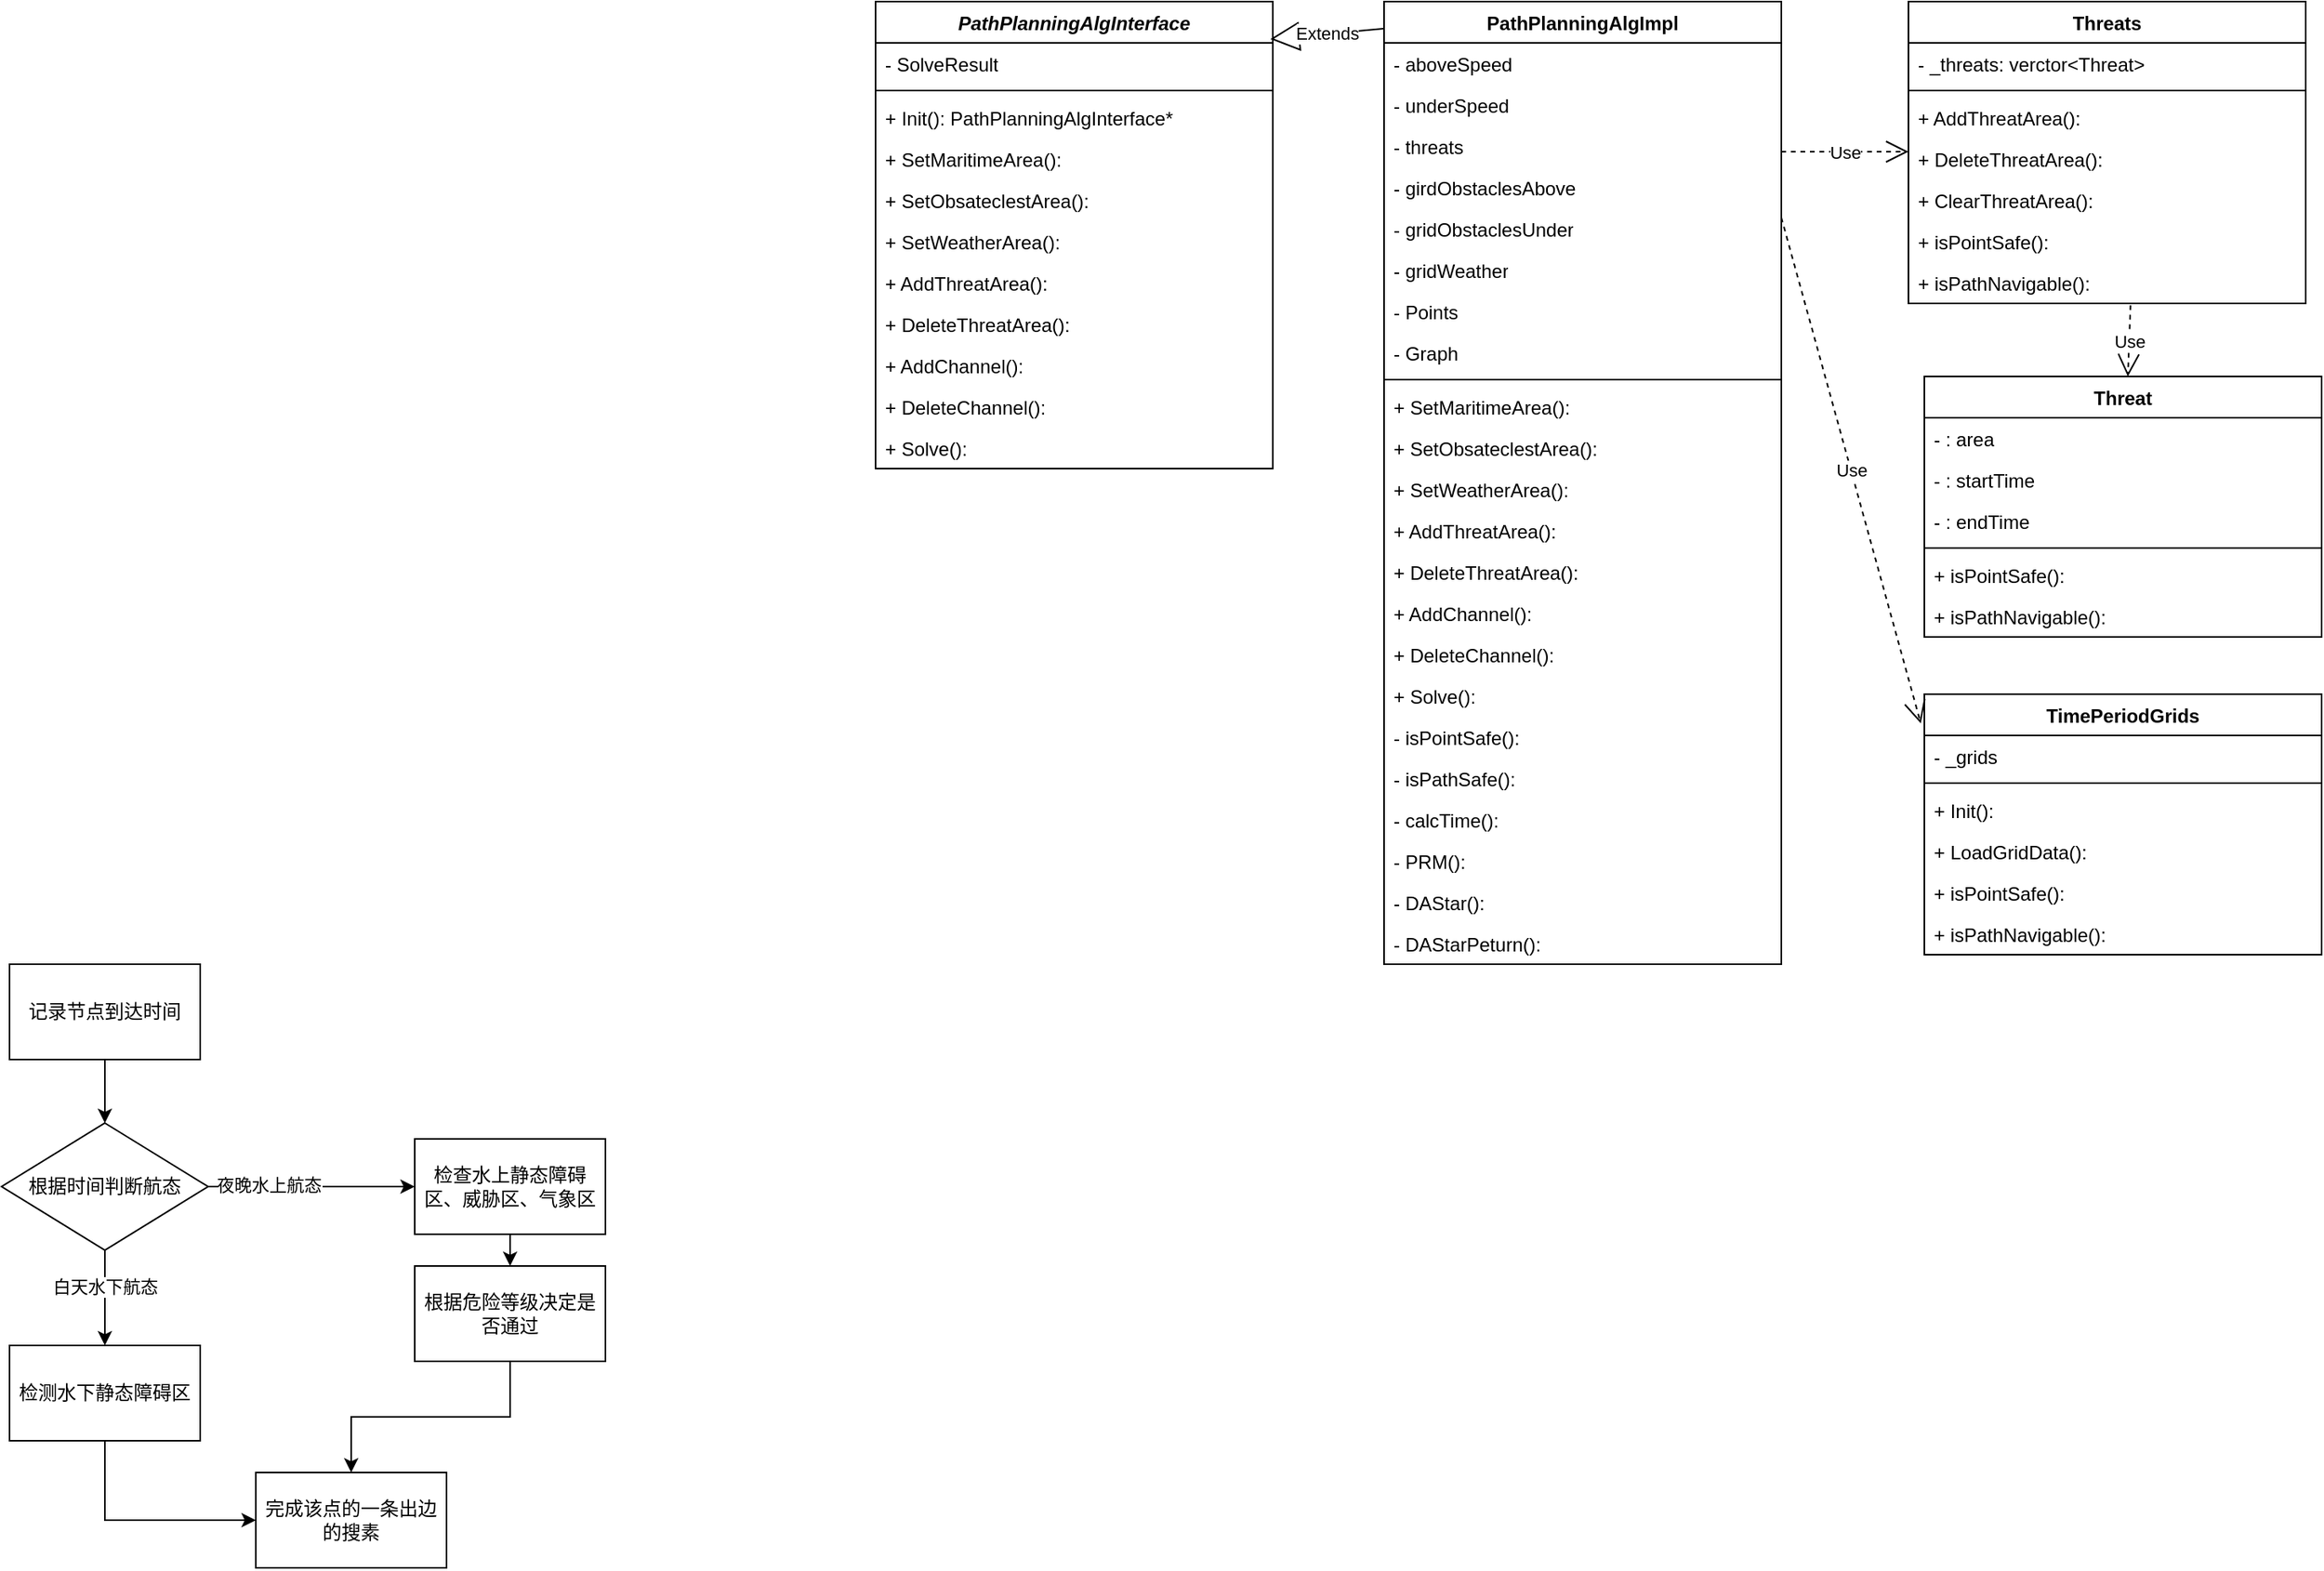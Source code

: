 <mxfile version="24.2.0" type="github">
  <diagram id="prtHgNgQTEPvFCAcTncT" name="Page-1">
    <mxGraphModel dx="2069" dy="587" grid="1" gridSize="10" guides="1" tooltips="1" connect="1" arrows="1" fold="1" page="1" pageScale="1" pageWidth="827" pageHeight="1169" math="0" shadow="0">
      <root>
        <mxCell id="0" />
        <mxCell id="1" parent="0" />
        <mxCell id="RcGWIeapa8aoR4nyQcu3-31" value="Threats" style="swimlane;fontStyle=1;align=center;verticalAlign=top;childLayout=stackLayout;horizontal=1;startSize=26;horizontalStack=0;resizeParent=1;resizeParentMax=0;resizeLast=0;collapsible=1;marginBottom=0;whiteSpace=wrap;html=1;" parent="1" vertex="1">
          <mxGeometry x="600" y="24" width="250" height="190" as="geometry" />
        </mxCell>
        <mxCell id="RcGWIeapa8aoR4nyQcu3-32" value="- _threats: verctor&amp;lt;Threat&amp;gt;" style="text;strokeColor=none;fillColor=none;align=left;verticalAlign=top;spacingLeft=4;spacingRight=4;overflow=hidden;rotatable=0;points=[[0,0.5],[1,0.5]];portConstraint=eastwest;whiteSpace=wrap;html=1;" parent="RcGWIeapa8aoR4nyQcu3-31" vertex="1">
          <mxGeometry y="26" width="250" height="26" as="geometry" />
        </mxCell>
        <mxCell id="RcGWIeapa8aoR4nyQcu3-33" value="" style="line;strokeWidth=1;fillColor=none;align=left;verticalAlign=middle;spacingTop=-1;spacingLeft=3;spacingRight=3;rotatable=0;labelPosition=right;points=[];portConstraint=eastwest;strokeColor=inherit;" parent="RcGWIeapa8aoR4nyQcu3-31" vertex="1">
          <mxGeometry y="52" width="250" height="8" as="geometry" />
        </mxCell>
        <mxCell id="RcGWIeapa8aoR4nyQcu3-34" value="+ AddThreatArea():&amp;nbsp;" style="text;strokeColor=none;fillColor=none;align=left;verticalAlign=top;spacingLeft=4;spacingRight=4;overflow=hidden;rotatable=0;points=[[0,0.5],[1,0.5]];portConstraint=eastwest;whiteSpace=wrap;html=1;" parent="RcGWIeapa8aoR4nyQcu3-31" vertex="1">
          <mxGeometry y="60" width="250" height="26" as="geometry" />
        </mxCell>
        <mxCell id="RcGWIeapa8aoR4nyQcu3-35" value="+ DeleteThreatArea():&amp;nbsp;" style="text;strokeColor=none;fillColor=none;align=left;verticalAlign=top;spacingLeft=4;spacingRight=4;overflow=hidden;rotatable=0;points=[[0,0.5],[1,0.5]];portConstraint=eastwest;whiteSpace=wrap;html=1;" parent="RcGWIeapa8aoR4nyQcu3-31" vertex="1">
          <mxGeometry y="86" width="250" height="26" as="geometry" />
        </mxCell>
        <mxCell id="RcGWIeapa8aoR4nyQcu3-36" value="+ ClearThreatArea():&amp;nbsp;" style="text;strokeColor=none;fillColor=none;align=left;verticalAlign=top;spacingLeft=4;spacingRight=4;overflow=hidden;rotatable=0;points=[[0,0.5],[1,0.5]];portConstraint=eastwest;whiteSpace=wrap;html=1;" parent="RcGWIeapa8aoR4nyQcu3-31" vertex="1">
          <mxGeometry y="112" width="250" height="26" as="geometry" />
        </mxCell>
        <mxCell id="RcGWIeapa8aoR4nyQcu3-37" value="+ isPointSafe():&amp;nbsp;" style="text;strokeColor=none;fillColor=none;align=left;verticalAlign=top;spacingLeft=4;spacingRight=4;overflow=hidden;rotatable=0;points=[[0,0.5],[1,0.5]];portConstraint=eastwest;whiteSpace=wrap;html=1;" parent="RcGWIeapa8aoR4nyQcu3-31" vertex="1">
          <mxGeometry y="138" width="250" height="26" as="geometry" />
        </mxCell>
        <mxCell id="RcGWIeapa8aoR4nyQcu3-38" value="+ isPathNavigable():&amp;nbsp;" style="text;strokeColor=none;fillColor=none;align=left;verticalAlign=top;spacingLeft=4;spacingRight=4;overflow=hidden;rotatable=0;points=[[0,0.5],[1,0.5]];portConstraint=eastwest;whiteSpace=wrap;html=1;" parent="RcGWIeapa8aoR4nyQcu3-31" vertex="1">
          <mxGeometry y="164" width="250" height="26" as="geometry" />
        </mxCell>
        <mxCell id="RcGWIeapa8aoR4nyQcu3-40" value="Threat" style="swimlane;fontStyle=1;align=center;verticalAlign=top;childLayout=stackLayout;horizontal=1;startSize=26;horizontalStack=0;resizeParent=1;resizeParentMax=0;resizeLast=0;collapsible=1;marginBottom=0;whiteSpace=wrap;html=1;" parent="1" vertex="1">
          <mxGeometry x="610" y="260" width="250" height="164" as="geometry" />
        </mxCell>
        <mxCell id="RcGWIeapa8aoR4nyQcu3-41" value="- : area" style="text;strokeColor=none;fillColor=none;align=left;verticalAlign=top;spacingLeft=4;spacingRight=4;overflow=hidden;rotatable=0;points=[[0,0.5],[1,0.5]];portConstraint=eastwest;whiteSpace=wrap;html=1;" parent="RcGWIeapa8aoR4nyQcu3-40" vertex="1">
          <mxGeometry y="26" width="250" height="26" as="geometry" />
        </mxCell>
        <mxCell id="RcGWIeapa8aoR4nyQcu3-57" value="- : startTime" style="text;strokeColor=none;fillColor=none;align=left;verticalAlign=top;spacingLeft=4;spacingRight=4;overflow=hidden;rotatable=0;points=[[0,0.5],[1,0.5]];portConstraint=eastwest;whiteSpace=wrap;html=1;" parent="RcGWIeapa8aoR4nyQcu3-40" vertex="1">
          <mxGeometry y="52" width="250" height="26" as="geometry" />
        </mxCell>
        <mxCell id="RcGWIeapa8aoR4nyQcu3-58" value="- : endTime" style="text;strokeColor=none;fillColor=none;align=left;verticalAlign=top;spacingLeft=4;spacingRight=4;overflow=hidden;rotatable=0;points=[[0,0.5],[1,0.5]];portConstraint=eastwest;whiteSpace=wrap;html=1;" parent="RcGWIeapa8aoR4nyQcu3-40" vertex="1">
          <mxGeometry y="78" width="250" height="26" as="geometry" />
        </mxCell>
        <mxCell id="RcGWIeapa8aoR4nyQcu3-42" value="" style="line;strokeWidth=1;fillColor=none;align=left;verticalAlign=middle;spacingTop=-1;spacingLeft=3;spacingRight=3;rotatable=0;labelPosition=right;points=[];portConstraint=eastwest;strokeColor=inherit;" parent="RcGWIeapa8aoR4nyQcu3-40" vertex="1">
          <mxGeometry y="104" width="250" height="8" as="geometry" />
        </mxCell>
        <mxCell id="RcGWIeapa8aoR4nyQcu3-46" value="+ isPointSafe():&amp;nbsp;" style="text;strokeColor=none;fillColor=none;align=left;verticalAlign=top;spacingLeft=4;spacingRight=4;overflow=hidden;rotatable=0;points=[[0,0.5],[1,0.5]];portConstraint=eastwest;whiteSpace=wrap;html=1;" parent="RcGWIeapa8aoR4nyQcu3-40" vertex="1">
          <mxGeometry y="112" width="250" height="26" as="geometry" />
        </mxCell>
        <mxCell id="RcGWIeapa8aoR4nyQcu3-47" value="+ isPathNavigable():&amp;nbsp;" style="text;strokeColor=none;fillColor=none;align=left;verticalAlign=top;spacingLeft=4;spacingRight=4;overflow=hidden;rotatable=0;points=[[0,0.5],[1,0.5]];portConstraint=eastwest;whiteSpace=wrap;html=1;" parent="RcGWIeapa8aoR4nyQcu3-40" vertex="1">
          <mxGeometry y="138" width="250" height="26" as="geometry" />
        </mxCell>
        <mxCell id="RcGWIeapa8aoR4nyQcu3-48" value="TimePeriodGrids" style="swimlane;fontStyle=1;align=center;verticalAlign=top;childLayout=stackLayout;horizontal=1;startSize=26;horizontalStack=0;resizeParent=1;resizeParentMax=0;resizeLast=0;collapsible=1;marginBottom=0;whiteSpace=wrap;html=1;" parent="1" vertex="1">
          <mxGeometry x="610" y="460" width="250" height="164" as="geometry" />
        </mxCell>
        <mxCell id="RcGWIeapa8aoR4nyQcu3-49" value="- _grids" style="text;strokeColor=none;fillColor=none;align=left;verticalAlign=top;spacingLeft=4;spacingRight=4;overflow=hidden;rotatable=0;points=[[0,0.5],[1,0.5]];portConstraint=eastwest;whiteSpace=wrap;html=1;" parent="RcGWIeapa8aoR4nyQcu3-48" vertex="1">
          <mxGeometry y="26" width="250" height="26" as="geometry" />
        </mxCell>
        <mxCell id="RcGWIeapa8aoR4nyQcu3-50" value="" style="line;strokeWidth=1;fillColor=none;align=left;verticalAlign=middle;spacingTop=-1;spacingLeft=3;spacingRight=3;rotatable=0;labelPosition=right;points=[];portConstraint=eastwest;strokeColor=inherit;" parent="RcGWIeapa8aoR4nyQcu3-48" vertex="1">
          <mxGeometry y="52" width="250" height="8" as="geometry" />
        </mxCell>
        <mxCell id="RcGWIeapa8aoR4nyQcu3-51" value="+ Init():&amp;nbsp;" style="text;strokeColor=none;fillColor=none;align=left;verticalAlign=top;spacingLeft=4;spacingRight=4;overflow=hidden;rotatable=0;points=[[0,0.5],[1,0.5]];portConstraint=eastwest;whiteSpace=wrap;html=1;" parent="RcGWIeapa8aoR4nyQcu3-48" vertex="1">
          <mxGeometry y="60" width="250" height="26" as="geometry" />
        </mxCell>
        <mxCell id="RcGWIeapa8aoR4nyQcu3-52" value="+ LoadGridData():&amp;nbsp;" style="text;strokeColor=none;fillColor=none;align=left;verticalAlign=top;spacingLeft=4;spacingRight=4;overflow=hidden;rotatable=0;points=[[0,0.5],[1,0.5]];portConstraint=eastwest;whiteSpace=wrap;html=1;" parent="RcGWIeapa8aoR4nyQcu3-48" vertex="1">
          <mxGeometry y="86" width="250" height="26" as="geometry" />
        </mxCell>
        <mxCell id="RcGWIeapa8aoR4nyQcu3-54" value="+ isPointSafe():&amp;nbsp;" style="text;strokeColor=none;fillColor=none;align=left;verticalAlign=top;spacingLeft=4;spacingRight=4;overflow=hidden;rotatable=0;points=[[0,0.5],[1,0.5]];portConstraint=eastwest;whiteSpace=wrap;html=1;" parent="RcGWIeapa8aoR4nyQcu3-48" vertex="1">
          <mxGeometry y="112" width="250" height="26" as="geometry" />
        </mxCell>
        <mxCell id="RcGWIeapa8aoR4nyQcu3-55" value="+ isPathNavigable():&amp;nbsp;" style="text;strokeColor=none;fillColor=none;align=left;verticalAlign=top;spacingLeft=4;spacingRight=4;overflow=hidden;rotatable=0;points=[[0,0.5],[1,0.5]];portConstraint=eastwest;whiteSpace=wrap;html=1;" parent="RcGWIeapa8aoR4nyQcu3-48" vertex="1">
          <mxGeometry y="138" width="250" height="26" as="geometry" />
        </mxCell>
        <mxCell id="RcGWIeapa8aoR4nyQcu3-59" value="&lt;span style=&quot;&quot;&gt;PathPlanningAlgImpl&lt;/span&gt;" style="swimlane;fontStyle=1;align=center;verticalAlign=top;childLayout=stackLayout;horizontal=1;startSize=26;horizontalStack=0;resizeParent=1;resizeParentMax=0;resizeLast=0;collapsible=1;marginBottom=0;whiteSpace=wrap;html=1;" parent="1" vertex="1">
          <mxGeometry x="270" y="24" width="250" height="606" as="geometry" />
        </mxCell>
        <mxCell id="RcGWIeapa8aoR4nyQcu3-60" value="- aboveSpeed" style="text;strokeColor=none;fillColor=none;align=left;verticalAlign=top;spacingLeft=4;spacingRight=4;overflow=hidden;rotatable=0;points=[[0,0.5],[1,0.5]];portConstraint=eastwest;whiteSpace=wrap;html=1;" parent="RcGWIeapa8aoR4nyQcu3-59" vertex="1">
          <mxGeometry y="26" width="250" height="26" as="geometry" />
        </mxCell>
        <mxCell id="RcGWIeapa8aoR4nyQcu3-67" value="- underSpeed" style="text;strokeColor=none;fillColor=none;align=left;verticalAlign=top;spacingLeft=4;spacingRight=4;overflow=hidden;rotatable=0;points=[[0,0.5],[1,0.5]];portConstraint=eastwest;whiteSpace=wrap;html=1;" parent="RcGWIeapa8aoR4nyQcu3-59" vertex="1">
          <mxGeometry y="52" width="250" height="26" as="geometry" />
        </mxCell>
        <mxCell id="RcGWIeapa8aoR4nyQcu3-68" value="- threats" style="text;strokeColor=none;fillColor=none;align=left;verticalAlign=top;spacingLeft=4;spacingRight=4;overflow=hidden;rotatable=0;points=[[0,0.5],[1,0.5]];portConstraint=eastwest;whiteSpace=wrap;html=1;" parent="RcGWIeapa8aoR4nyQcu3-59" vertex="1">
          <mxGeometry y="78" width="250" height="26" as="geometry" />
        </mxCell>
        <mxCell id="RcGWIeapa8aoR4nyQcu3-70" value="- girdObstaclesAbove" style="text;strokeColor=none;fillColor=none;align=left;verticalAlign=top;spacingLeft=4;spacingRight=4;overflow=hidden;rotatable=0;points=[[0,0.5],[1,0.5]];portConstraint=eastwest;whiteSpace=wrap;html=1;" parent="RcGWIeapa8aoR4nyQcu3-59" vertex="1">
          <mxGeometry y="104" width="250" height="26" as="geometry" />
        </mxCell>
        <mxCell id="RcGWIeapa8aoR4nyQcu3-71" value="- gridObstaclesUnder" style="text;strokeColor=none;fillColor=none;align=left;verticalAlign=top;spacingLeft=4;spacingRight=4;overflow=hidden;rotatable=0;points=[[0,0.5],[1,0.5]];portConstraint=eastwest;whiteSpace=wrap;html=1;" parent="RcGWIeapa8aoR4nyQcu3-59" vertex="1">
          <mxGeometry y="130" width="250" height="26" as="geometry" />
        </mxCell>
        <mxCell id="RcGWIeapa8aoR4nyQcu3-69" value="- gridWeather" style="text;strokeColor=none;fillColor=none;align=left;verticalAlign=top;spacingLeft=4;spacingRight=4;overflow=hidden;rotatable=0;points=[[0,0.5],[1,0.5]];portConstraint=eastwest;whiteSpace=wrap;html=1;" parent="RcGWIeapa8aoR4nyQcu3-59" vertex="1">
          <mxGeometry y="156" width="250" height="26" as="geometry" />
        </mxCell>
        <mxCell id="RcGWIeapa8aoR4nyQcu3-72" value="- Points" style="text;strokeColor=none;fillColor=none;align=left;verticalAlign=top;spacingLeft=4;spacingRight=4;overflow=hidden;rotatable=0;points=[[0,0.5],[1,0.5]];portConstraint=eastwest;whiteSpace=wrap;html=1;" parent="RcGWIeapa8aoR4nyQcu3-59" vertex="1">
          <mxGeometry y="182" width="250" height="26" as="geometry" />
        </mxCell>
        <mxCell id="RcGWIeapa8aoR4nyQcu3-73" value="- Graph" style="text;strokeColor=none;fillColor=none;align=left;verticalAlign=top;spacingLeft=4;spacingRight=4;overflow=hidden;rotatable=0;points=[[0,0.5],[1,0.5]];portConstraint=eastwest;whiteSpace=wrap;html=1;" parent="RcGWIeapa8aoR4nyQcu3-59" vertex="1">
          <mxGeometry y="208" width="250" height="26" as="geometry" />
        </mxCell>
        <mxCell id="RcGWIeapa8aoR4nyQcu3-61" value="" style="line;strokeWidth=1;fillColor=none;align=left;verticalAlign=middle;spacingTop=-1;spacingLeft=3;spacingRight=3;rotatable=0;labelPosition=right;points=[];portConstraint=eastwest;strokeColor=inherit;" parent="RcGWIeapa8aoR4nyQcu3-59" vertex="1">
          <mxGeometry y="234" width="250" height="8" as="geometry" />
        </mxCell>
        <mxCell id="RcGWIeapa8aoR4nyQcu3-62" value="+ SetMaritimeArea():&amp;nbsp;" style="text;strokeColor=none;fillColor=none;align=left;verticalAlign=top;spacingLeft=4;spacingRight=4;overflow=hidden;rotatable=0;points=[[0,0.5],[1,0.5]];portConstraint=eastwest;whiteSpace=wrap;html=1;" parent="RcGWIeapa8aoR4nyQcu3-59" vertex="1">
          <mxGeometry y="242" width="250" height="26" as="geometry" />
        </mxCell>
        <mxCell id="RcGWIeapa8aoR4nyQcu3-63" value="+ SetObsateclestArea():&amp;nbsp;" style="text;strokeColor=none;fillColor=none;align=left;verticalAlign=top;spacingLeft=4;spacingRight=4;overflow=hidden;rotatable=0;points=[[0,0.5],[1,0.5]];portConstraint=eastwest;whiteSpace=wrap;html=1;" parent="RcGWIeapa8aoR4nyQcu3-59" vertex="1">
          <mxGeometry y="268" width="250" height="26" as="geometry" />
        </mxCell>
        <mxCell id="RcGWIeapa8aoR4nyQcu3-64" value="+ SetWeatherArea():&amp;nbsp;" style="text;strokeColor=none;fillColor=none;align=left;verticalAlign=top;spacingLeft=4;spacingRight=4;overflow=hidden;rotatable=0;points=[[0,0.5],[1,0.5]];portConstraint=eastwest;whiteSpace=wrap;html=1;" parent="RcGWIeapa8aoR4nyQcu3-59" vertex="1">
          <mxGeometry y="294" width="250" height="26" as="geometry" />
        </mxCell>
        <mxCell id="RcGWIeapa8aoR4nyQcu3-106" value="+ AddThreatArea():&amp;nbsp;" style="text;strokeColor=none;fillColor=none;align=left;verticalAlign=top;spacingLeft=4;spacingRight=4;overflow=hidden;rotatable=0;points=[[0,0.5],[1,0.5]];portConstraint=eastwest;whiteSpace=wrap;html=1;" parent="RcGWIeapa8aoR4nyQcu3-59" vertex="1">
          <mxGeometry y="320" width="250" height="26" as="geometry" />
        </mxCell>
        <mxCell id="RcGWIeapa8aoR4nyQcu3-65" value="+ DeleteThreatArea():&amp;nbsp;" style="text;strokeColor=none;fillColor=none;align=left;verticalAlign=top;spacingLeft=4;spacingRight=4;overflow=hidden;rotatable=0;points=[[0,0.5],[1,0.5]];portConstraint=eastwest;whiteSpace=wrap;html=1;" parent="RcGWIeapa8aoR4nyQcu3-59" vertex="1">
          <mxGeometry y="346" width="250" height="26" as="geometry" />
        </mxCell>
        <mxCell id="RcGWIeapa8aoR4nyQcu3-107" value="+ AddChannel():&amp;nbsp;" style="text;strokeColor=none;fillColor=none;align=left;verticalAlign=top;spacingLeft=4;spacingRight=4;overflow=hidden;rotatable=0;points=[[0,0.5],[1,0.5]];portConstraint=eastwest;whiteSpace=wrap;html=1;" parent="RcGWIeapa8aoR4nyQcu3-59" vertex="1">
          <mxGeometry y="372" width="250" height="26" as="geometry" />
        </mxCell>
        <mxCell id="RcGWIeapa8aoR4nyQcu3-74" value="+ DeleteChannel():&amp;nbsp;" style="text;strokeColor=none;fillColor=none;align=left;verticalAlign=top;spacingLeft=4;spacingRight=4;overflow=hidden;rotatable=0;points=[[0,0.5],[1,0.5]];portConstraint=eastwest;whiteSpace=wrap;html=1;" parent="RcGWIeapa8aoR4nyQcu3-59" vertex="1">
          <mxGeometry y="398" width="250" height="26" as="geometry" />
        </mxCell>
        <mxCell id="RcGWIeapa8aoR4nyQcu3-66" value="+ Solve():&amp;nbsp;" style="text;strokeColor=none;fillColor=none;align=left;verticalAlign=top;spacingLeft=4;spacingRight=4;overflow=hidden;rotatable=0;points=[[0,0.5],[1,0.5]];portConstraint=eastwest;whiteSpace=wrap;html=1;" parent="RcGWIeapa8aoR4nyQcu3-59" vertex="1">
          <mxGeometry y="424" width="250" height="26" as="geometry" />
        </mxCell>
        <mxCell id="RcGWIeapa8aoR4nyQcu3-75" value="- isPointSafe():&amp;nbsp;" style="text;strokeColor=none;fillColor=none;align=left;verticalAlign=top;spacingLeft=4;spacingRight=4;overflow=hidden;rotatable=0;points=[[0,0.5],[1,0.5]];portConstraint=eastwest;whiteSpace=wrap;html=1;" parent="RcGWIeapa8aoR4nyQcu3-59" vertex="1">
          <mxGeometry y="450" width="250" height="26" as="geometry" />
        </mxCell>
        <mxCell id="RcGWIeapa8aoR4nyQcu3-76" value="- isPathSafe():&amp;nbsp;" style="text;strokeColor=none;fillColor=none;align=left;verticalAlign=top;spacingLeft=4;spacingRight=4;overflow=hidden;rotatable=0;points=[[0,0.5],[1,0.5]];portConstraint=eastwest;whiteSpace=wrap;html=1;" parent="RcGWIeapa8aoR4nyQcu3-59" vertex="1">
          <mxGeometry y="476" width="250" height="26" as="geometry" />
        </mxCell>
        <mxCell id="RcGWIeapa8aoR4nyQcu3-114" value="- calcTime():&amp;nbsp;" style="text;strokeColor=none;fillColor=none;align=left;verticalAlign=top;spacingLeft=4;spacingRight=4;overflow=hidden;rotatable=0;points=[[0,0.5],[1,0.5]];portConstraint=eastwest;whiteSpace=wrap;html=1;" parent="RcGWIeapa8aoR4nyQcu3-59" vertex="1">
          <mxGeometry y="502" width="250" height="26" as="geometry" />
        </mxCell>
        <mxCell id="RcGWIeapa8aoR4nyQcu3-77" value="- PRM():&amp;nbsp;" style="text;strokeColor=none;fillColor=none;align=left;verticalAlign=top;spacingLeft=4;spacingRight=4;overflow=hidden;rotatable=0;points=[[0,0.5],[1,0.5]];portConstraint=eastwest;whiteSpace=wrap;html=1;" parent="RcGWIeapa8aoR4nyQcu3-59" vertex="1">
          <mxGeometry y="528" width="250" height="26" as="geometry" />
        </mxCell>
        <mxCell id="RcGWIeapa8aoR4nyQcu3-78" value="- DAStar():&amp;nbsp;" style="text;strokeColor=none;fillColor=none;align=left;verticalAlign=top;spacingLeft=4;spacingRight=4;overflow=hidden;rotatable=0;points=[[0,0.5],[1,0.5]];portConstraint=eastwest;whiteSpace=wrap;html=1;" parent="RcGWIeapa8aoR4nyQcu3-59" vertex="1">
          <mxGeometry y="554" width="250" height="26" as="geometry" />
        </mxCell>
        <mxCell id="RcGWIeapa8aoR4nyQcu3-79" value="- DAStarPeturn():&amp;nbsp;" style="text;strokeColor=none;fillColor=none;align=left;verticalAlign=top;spacingLeft=4;spacingRight=4;overflow=hidden;rotatable=0;points=[[0,0.5],[1,0.5]];portConstraint=eastwest;whiteSpace=wrap;html=1;" parent="RcGWIeapa8aoR4nyQcu3-59" vertex="1">
          <mxGeometry y="580" width="250" height="26" as="geometry" />
        </mxCell>
        <mxCell id="RcGWIeapa8aoR4nyQcu3-81" value="&lt;i&gt;PathPlanningAlgInterface&lt;/i&gt;" style="swimlane;fontStyle=1;align=center;verticalAlign=top;childLayout=stackLayout;horizontal=1;startSize=26;horizontalStack=0;resizeParent=1;resizeParentMax=0;resizeLast=0;collapsible=1;marginBottom=0;whiteSpace=wrap;html=1;" parent="1" vertex="1">
          <mxGeometry x="-50" y="24" width="250" height="294" as="geometry" />
        </mxCell>
        <mxCell id="RcGWIeapa8aoR4nyQcu3-83" value="- SolveResult" style="text;strokeColor=none;fillColor=none;align=left;verticalAlign=top;spacingLeft=4;spacingRight=4;overflow=hidden;rotatable=0;points=[[0,0.5],[1,0.5]];portConstraint=eastwest;whiteSpace=wrap;html=1;" parent="RcGWIeapa8aoR4nyQcu3-81" vertex="1">
          <mxGeometry y="26" width="250" height="26" as="geometry" />
        </mxCell>
        <mxCell id="RcGWIeapa8aoR4nyQcu3-90" value="" style="line;strokeWidth=1;fillColor=none;align=left;verticalAlign=middle;spacingTop=-1;spacingLeft=3;spacingRight=3;rotatable=0;labelPosition=right;points=[];portConstraint=eastwest;strokeColor=inherit;" parent="RcGWIeapa8aoR4nyQcu3-81" vertex="1">
          <mxGeometry y="52" width="250" height="8" as="geometry" />
        </mxCell>
        <mxCell id="RcGWIeapa8aoR4nyQcu3-102" value="+ Init(): PathPlanningAlgInterface*" style="text;strokeColor=none;fillColor=none;align=left;verticalAlign=top;spacingLeft=4;spacingRight=4;overflow=hidden;rotatable=0;points=[[0,0.5],[1,0.5]];portConstraint=eastwest;whiteSpace=wrap;html=1;" parent="RcGWIeapa8aoR4nyQcu3-81" vertex="1">
          <mxGeometry y="60" width="250" height="26" as="geometry" />
        </mxCell>
        <mxCell id="RcGWIeapa8aoR4nyQcu3-91" value="+ SetMaritimeArea():&amp;nbsp;" style="text;strokeColor=none;fillColor=none;align=left;verticalAlign=top;spacingLeft=4;spacingRight=4;overflow=hidden;rotatable=0;points=[[0,0.5],[1,0.5]];portConstraint=eastwest;whiteSpace=wrap;html=1;" parent="RcGWIeapa8aoR4nyQcu3-81" vertex="1">
          <mxGeometry y="86" width="250" height="26" as="geometry" />
        </mxCell>
        <mxCell id="RcGWIeapa8aoR4nyQcu3-92" value="+ SetObsateclestArea():&amp;nbsp;" style="text;strokeColor=none;fillColor=none;align=left;verticalAlign=top;spacingLeft=4;spacingRight=4;overflow=hidden;rotatable=0;points=[[0,0.5],[1,0.5]];portConstraint=eastwest;whiteSpace=wrap;html=1;" parent="RcGWIeapa8aoR4nyQcu3-81" vertex="1">
          <mxGeometry y="112" width="250" height="26" as="geometry" />
        </mxCell>
        <mxCell id="RcGWIeapa8aoR4nyQcu3-93" value="+ SetWeatherArea():&amp;nbsp;" style="text;strokeColor=none;fillColor=none;align=left;verticalAlign=top;spacingLeft=4;spacingRight=4;overflow=hidden;rotatable=0;points=[[0,0.5],[1,0.5]];portConstraint=eastwest;whiteSpace=wrap;html=1;" parent="RcGWIeapa8aoR4nyQcu3-81" vertex="1">
          <mxGeometry y="138" width="250" height="26" as="geometry" />
        </mxCell>
        <mxCell id="RcGWIeapa8aoR4nyQcu3-103" value="+ AddThreatArea():&amp;nbsp;" style="text;strokeColor=none;fillColor=none;align=left;verticalAlign=top;spacingLeft=4;spacingRight=4;overflow=hidden;rotatable=0;points=[[0,0.5],[1,0.5]];portConstraint=eastwest;whiteSpace=wrap;html=1;" parent="RcGWIeapa8aoR4nyQcu3-81" vertex="1">
          <mxGeometry y="164" width="250" height="26" as="geometry" />
        </mxCell>
        <mxCell id="RcGWIeapa8aoR4nyQcu3-94" value="+ DeleteThreatArea():&amp;nbsp;" style="text;strokeColor=none;fillColor=none;align=left;verticalAlign=top;spacingLeft=4;spacingRight=4;overflow=hidden;rotatable=0;points=[[0,0.5],[1,0.5]];portConstraint=eastwest;whiteSpace=wrap;html=1;" parent="RcGWIeapa8aoR4nyQcu3-81" vertex="1">
          <mxGeometry y="190" width="250" height="26" as="geometry" />
        </mxCell>
        <mxCell id="RcGWIeapa8aoR4nyQcu3-104" value="+ AddChannel():&amp;nbsp;" style="text;strokeColor=none;fillColor=none;align=left;verticalAlign=top;spacingLeft=4;spacingRight=4;overflow=hidden;rotatable=0;points=[[0,0.5],[1,0.5]];portConstraint=eastwest;whiteSpace=wrap;html=1;" parent="RcGWIeapa8aoR4nyQcu3-81" vertex="1">
          <mxGeometry y="216" width="250" height="26" as="geometry" />
        </mxCell>
        <mxCell id="RcGWIeapa8aoR4nyQcu3-95" value="+ DeleteChannel():&amp;nbsp;" style="text;strokeColor=none;fillColor=none;align=left;verticalAlign=top;spacingLeft=4;spacingRight=4;overflow=hidden;rotatable=0;points=[[0,0.5],[1,0.5]];portConstraint=eastwest;whiteSpace=wrap;html=1;" parent="RcGWIeapa8aoR4nyQcu3-81" vertex="1">
          <mxGeometry y="242" width="250" height="26" as="geometry" />
        </mxCell>
        <mxCell id="RcGWIeapa8aoR4nyQcu3-96" value="+ Solve():&amp;nbsp;" style="text;strokeColor=none;fillColor=none;align=left;verticalAlign=top;spacingLeft=4;spacingRight=4;overflow=hidden;rotatable=0;points=[[0,0.5],[1,0.5]];portConstraint=eastwest;whiteSpace=wrap;html=1;" parent="RcGWIeapa8aoR4nyQcu3-81" vertex="1">
          <mxGeometry y="268" width="250" height="26" as="geometry" />
        </mxCell>
        <mxCell id="RcGWIeapa8aoR4nyQcu3-112" value="Extends" style="endArrow=block;endSize=16;endFill=0;html=1;rounded=0;exitX=0;exitY=0.028;exitDx=0;exitDy=0;exitPerimeter=0;entryX=0.994;entryY=-0.093;entryDx=0;entryDy=0;entryPerimeter=0;" parent="1" source="RcGWIeapa8aoR4nyQcu3-59" target="RcGWIeapa8aoR4nyQcu3-83" edge="1">
          <mxGeometry width="160" relative="1" as="geometry">
            <mxPoint x="260" y="170" as="sourcePoint" />
            <mxPoint x="210" y="40" as="targetPoint" />
          </mxGeometry>
        </mxCell>
        <mxCell id="RcGWIeapa8aoR4nyQcu3-115" value="Use" style="endArrow=open;endSize=12;dashed=1;html=1;rounded=0;exitX=0.559;exitY=1.046;exitDx=0;exitDy=0;exitPerimeter=0;" parent="1" source="RcGWIeapa8aoR4nyQcu3-38" target="RcGWIeapa8aoR4nyQcu3-40" edge="1">
          <mxGeometry width="160" relative="1" as="geometry">
            <mxPoint x="840" y="70" as="sourcePoint" />
            <mxPoint x="920" y="70" as="targetPoint" />
          </mxGeometry>
        </mxCell>
        <mxCell id="RcGWIeapa8aoR4nyQcu3-116" value="Use" style="endArrow=open;endSize=12;dashed=1;html=1;rounded=0;" parent="1" edge="1">
          <mxGeometry width="160" relative="1" as="geometry">
            <mxPoint x="520" y="118.5" as="sourcePoint" />
            <mxPoint x="600" y="118.5" as="targetPoint" />
          </mxGeometry>
        </mxCell>
        <mxCell id="RcGWIeapa8aoR4nyQcu3-117" value="Use" style="endArrow=open;endSize=12;dashed=1;html=1;rounded=0;entryX=-0.009;entryY=0.112;entryDx=0;entryDy=0;entryPerimeter=0;" parent="1" target="RcGWIeapa8aoR4nyQcu3-48" edge="1">
          <mxGeometry width="160" relative="1" as="geometry">
            <mxPoint x="520" y="160" as="sourcePoint" />
            <mxPoint x="600" y="160" as="targetPoint" />
          </mxGeometry>
        </mxCell>
        <mxCell id="ZPE5ZwEm5JQT3JPqB8p0-5" value="" style="edgeStyle=orthogonalEdgeStyle;rounded=0;orthogonalLoop=1;jettySize=auto;html=1;" edge="1" parent="1" source="ZPE5ZwEm5JQT3JPqB8p0-1" target="ZPE5ZwEm5JQT3JPqB8p0-2">
          <mxGeometry relative="1" as="geometry" />
        </mxCell>
        <mxCell id="ZPE5ZwEm5JQT3JPqB8p0-1" value="记录节点到达时间" style="rounded=0;whiteSpace=wrap;html=1;" vertex="1" parent="1">
          <mxGeometry x="-595" y="630" width="120" height="60" as="geometry" />
        </mxCell>
        <mxCell id="ZPE5ZwEm5JQT3JPqB8p0-4" style="edgeStyle=orthogonalEdgeStyle;rounded=0;orthogonalLoop=1;jettySize=auto;html=1;exitX=0.5;exitY=1;exitDx=0;exitDy=0;" edge="1" parent="1" source="ZPE5ZwEm5JQT3JPqB8p0-2" target="ZPE5ZwEm5JQT3JPqB8p0-3">
          <mxGeometry relative="1" as="geometry" />
        </mxCell>
        <mxCell id="ZPE5ZwEm5JQT3JPqB8p0-8" value="白天水下航态" style="edgeLabel;html=1;align=center;verticalAlign=middle;resizable=0;points=[];" vertex="1" connectable="0" parent="ZPE5ZwEm5JQT3JPqB8p0-4">
          <mxGeometry x="-0.24" relative="1" as="geometry">
            <mxPoint as="offset" />
          </mxGeometry>
        </mxCell>
        <mxCell id="ZPE5ZwEm5JQT3JPqB8p0-10" style="edgeStyle=orthogonalEdgeStyle;rounded=0;orthogonalLoop=1;jettySize=auto;html=1;exitX=1;exitY=0.5;exitDx=0;exitDy=0;entryX=0;entryY=0.5;entryDx=0;entryDy=0;" edge="1" parent="1" source="ZPE5ZwEm5JQT3JPqB8p0-2" target="ZPE5ZwEm5JQT3JPqB8p0-9">
          <mxGeometry relative="1" as="geometry" />
        </mxCell>
        <mxCell id="ZPE5ZwEm5JQT3JPqB8p0-11" value="夜晚水上航态" style="edgeLabel;html=1;align=center;verticalAlign=middle;resizable=0;points=[];" vertex="1" connectable="0" parent="ZPE5ZwEm5JQT3JPqB8p0-10">
          <mxGeometry x="-0.424" y="1" relative="1" as="geometry">
            <mxPoint as="offset" />
          </mxGeometry>
        </mxCell>
        <mxCell id="ZPE5ZwEm5JQT3JPqB8p0-2" value="根据时间判断航态" style="rhombus;whiteSpace=wrap;html=1;" vertex="1" parent="1">
          <mxGeometry x="-600" y="730" width="130" height="80" as="geometry" />
        </mxCell>
        <mxCell id="ZPE5ZwEm5JQT3JPqB8p0-16" style="edgeStyle=orthogonalEdgeStyle;rounded=0;orthogonalLoop=1;jettySize=auto;html=1;exitX=0.5;exitY=1;exitDx=0;exitDy=0;entryX=0;entryY=0.5;entryDx=0;entryDy=0;" edge="1" parent="1" source="ZPE5ZwEm5JQT3JPqB8p0-3" target="ZPE5ZwEm5JQT3JPqB8p0-15">
          <mxGeometry relative="1" as="geometry" />
        </mxCell>
        <mxCell id="ZPE5ZwEm5JQT3JPqB8p0-3" value="检测水下静态障碍区" style="rounded=0;whiteSpace=wrap;html=1;" vertex="1" parent="1">
          <mxGeometry x="-595" y="870" width="120" height="60" as="geometry" />
        </mxCell>
        <mxCell id="ZPE5ZwEm5JQT3JPqB8p0-14" style="edgeStyle=orthogonalEdgeStyle;rounded=0;orthogonalLoop=1;jettySize=auto;html=1;exitX=0.5;exitY=1;exitDx=0;exitDy=0;entryX=0.5;entryY=0;entryDx=0;entryDy=0;" edge="1" parent="1" source="ZPE5ZwEm5JQT3JPqB8p0-9" target="ZPE5ZwEm5JQT3JPqB8p0-12">
          <mxGeometry relative="1" as="geometry" />
        </mxCell>
        <mxCell id="ZPE5ZwEm5JQT3JPqB8p0-9" value="检查水上静态障碍区、威胁区、气象区" style="rounded=0;whiteSpace=wrap;html=1;" vertex="1" parent="1">
          <mxGeometry x="-340" y="740" width="120" height="60" as="geometry" />
        </mxCell>
        <mxCell id="ZPE5ZwEm5JQT3JPqB8p0-17" style="edgeStyle=orthogonalEdgeStyle;rounded=0;orthogonalLoop=1;jettySize=auto;html=1;exitX=0.5;exitY=1;exitDx=0;exitDy=0;entryX=0.5;entryY=0;entryDx=0;entryDy=0;" edge="1" parent="1" source="ZPE5ZwEm5JQT3JPqB8p0-12" target="ZPE5ZwEm5JQT3JPqB8p0-15">
          <mxGeometry relative="1" as="geometry" />
        </mxCell>
        <mxCell id="ZPE5ZwEm5JQT3JPqB8p0-12" value="根据危险等级决定是否通过" style="rounded=0;whiteSpace=wrap;html=1;" vertex="1" parent="1">
          <mxGeometry x="-340" y="820" width="120" height="60" as="geometry" />
        </mxCell>
        <mxCell id="ZPE5ZwEm5JQT3JPqB8p0-15" value="完成该点的一条出边的搜素" style="rounded=0;whiteSpace=wrap;html=1;" vertex="1" parent="1">
          <mxGeometry x="-440" y="950" width="120" height="60" as="geometry" />
        </mxCell>
      </root>
    </mxGraphModel>
  </diagram>
</mxfile>
